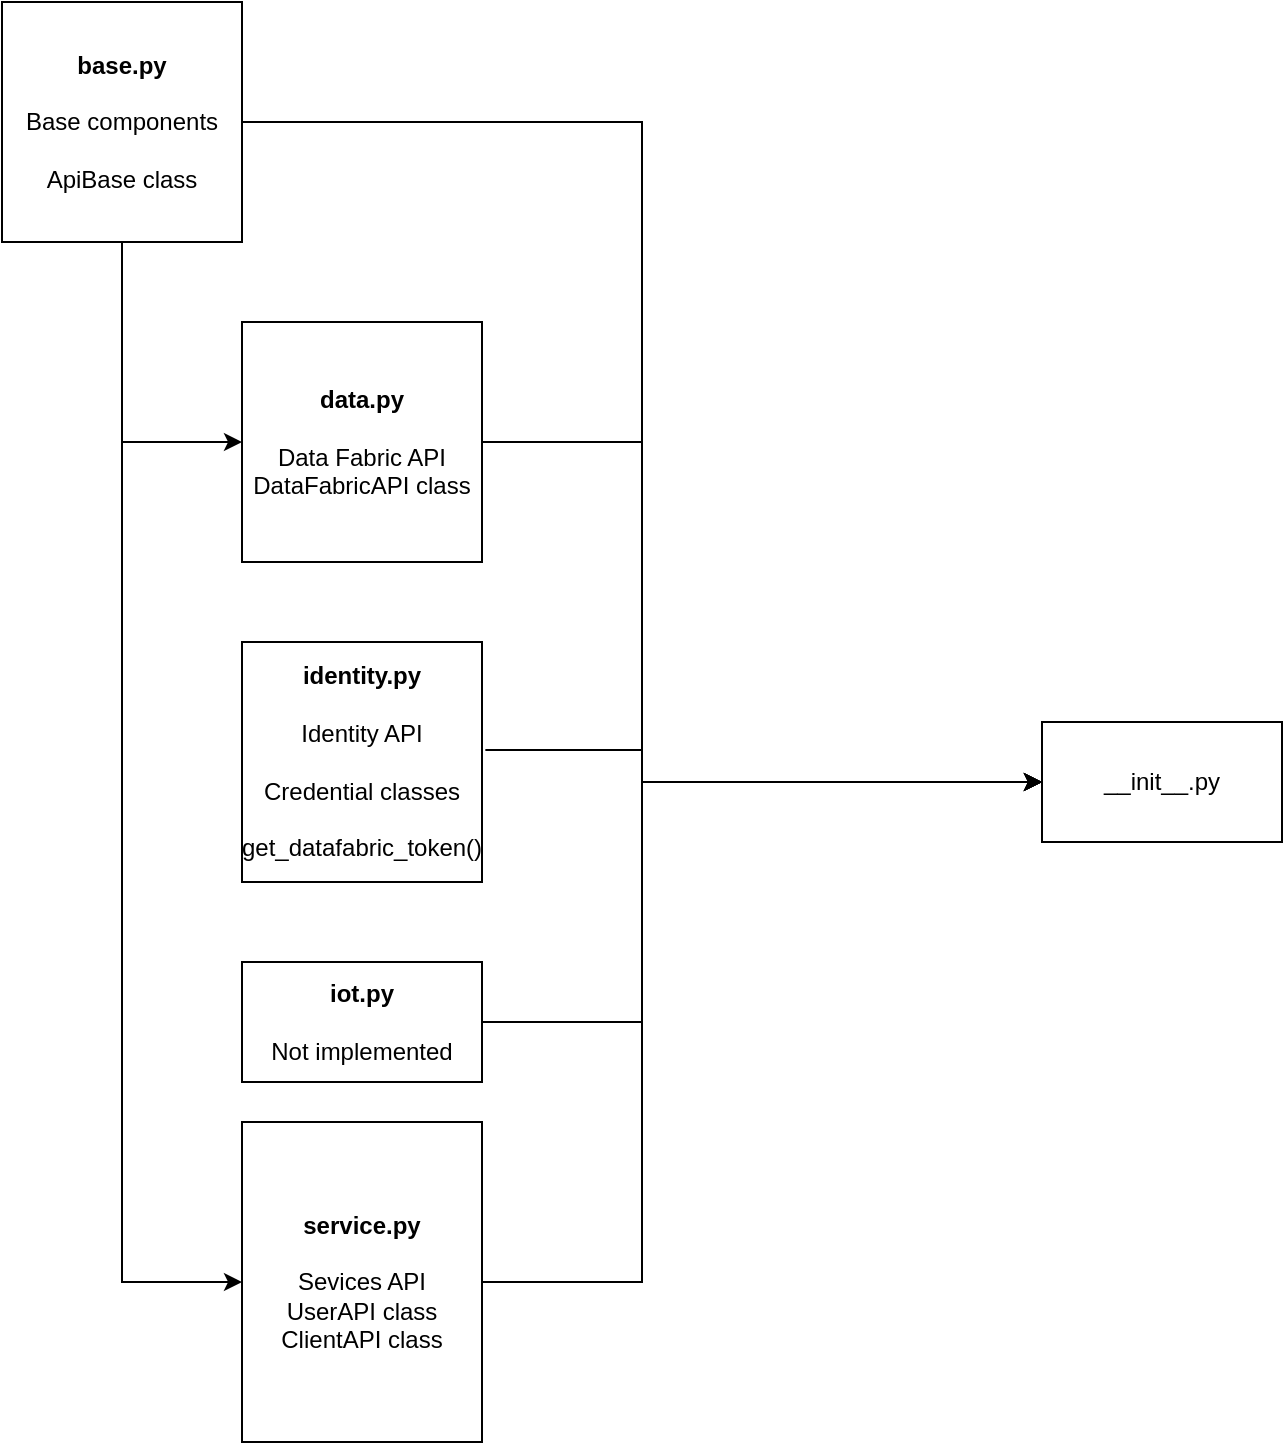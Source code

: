 <mxfile version="16.1.2" type="device" pages="2"><diagram id="jR9D7u1XutWcOKOyUxKB" name="Modules"><mxGraphModel dx="1422" dy="865" grid="1" gridSize="10" guides="1" tooltips="1" connect="1" arrows="1" fold="1" page="1" pageScale="1" pageWidth="1169" pageHeight="827" math="0" shadow="0"><root><mxCell id="0"/><mxCell id="1" parent="0"/><mxCell id="RJjDE9jbyZpXU0f223o4-1" value="__init__.py" style="rounded=0;whiteSpace=wrap;html=1;" parent="1" vertex="1"><mxGeometry x="800" y="400" width="120" height="60" as="geometry"/></mxCell><mxCell id="RJjDE9jbyZpXU0f223o4-2" value="&lt;b&gt;base.py&lt;/b&gt;&lt;br&gt;&lt;br&gt;Base components&lt;br&gt;&lt;br&gt;ApiBase class" style="rounded=0;whiteSpace=wrap;html=1;" parent="1" vertex="1"><mxGeometry x="280" y="40" width="120" height="120" as="geometry"/></mxCell><mxCell id="RJjDE9jbyZpXU0f223o4-3" value="&lt;b&gt;data.py&lt;br&gt;&lt;/b&gt;&lt;br&gt;Data Fabric API&lt;br&gt;DataFabricAPI class" style="rounded=0;whiteSpace=wrap;html=1;" parent="1" vertex="1"><mxGeometry x="400" y="200" width="120" height="120" as="geometry"/></mxCell><mxCell id="RJjDE9jbyZpXU0f223o4-4" value="&lt;b&gt;identity.py&lt;br&gt;&lt;/b&gt;&lt;br&gt;Identity API&lt;br&gt;&lt;br&gt;Credential classes&lt;br&gt;&lt;br&gt;get_datafabric_token()" style="rounded=0;whiteSpace=wrap;html=1;" parent="1" vertex="1"><mxGeometry x="400" y="360" width="120" height="120" as="geometry"/></mxCell><mxCell id="RJjDE9jbyZpXU0f223o4-5" value="&lt;b&gt;iot.py&lt;br&gt;&lt;/b&gt;&lt;br&gt;Not implemented" style="rounded=0;whiteSpace=wrap;html=1;" parent="1" vertex="1"><mxGeometry x="400" y="520" width="120" height="60" as="geometry"/></mxCell><mxCell id="RJjDE9jbyZpXU0f223o4-6" value="&lt;b&gt;service.py&lt;/b&gt;&lt;br&gt;&lt;br&gt;Sevices API&lt;br&gt;UserAPI class&lt;br&gt;ClientAPI class" style="rounded=0;whiteSpace=wrap;html=1;" parent="1" vertex="1"><mxGeometry x="400" y="600" width="120" height="160" as="geometry"/></mxCell><mxCell id="RJjDE9jbyZpXU0f223o4-7" value="" style="endArrow=classic;html=1;rounded=0;exitX=0.5;exitY=1;exitDx=0;exitDy=0;edgeStyle=orthogonalEdgeStyle;entryX=0;entryY=0.5;entryDx=0;entryDy=0;" parent="1" source="RJjDE9jbyZpXU0f223o4-2" target="RJjDE9jbyZpXU0f223o4-3" edge="1"><mxGeometry width="50" height="50" relative="1" as="geometry"><mxPoint x="420" y="170" as="sourcePoint"/><mxPoint x="510" y="290" as="targetPoint"/></mxGeometry></mxCell><mxCell id="RJjDE9jbyZpXU0f223o4-8" value="" style="endArrow=classic;html=1;rounded=0;entryX=0;entryY=0.5;entryDx=0;entryDy=0;edgeStyle=orthogonalEdgeStyle;" parent="1" target="RJjDE9jbyZpXU0f223o4-6" edge="1"><mxGeometry width="50" height="50" relative="1" as="geometry"><mxPoint x="340" y="160" as="sourcePoint"/><mxPoint x="330" y="590" as="targetPoint"/><Array as="points"><mxPoint x="340" y="680"/></Array></mxGeometry></mxCell><mxCell id="RJjDE9jbyZpXU0f223o4-9" value="" style="endArrow=classic;html=1;rounded=0;exitX=1;exitY=0.5;exitDx=0;exitDy=0;entryX=0;entryY=0.5;entryDx=0;entryDy=0;edgeStyle=orthogonalEdgeStyle;" parent="1" source="RJjDE9jbyZpXU0f223o4-2" target="RJjDE9jbyZpXU0f223o4-1" edge="1"><mxGeometry width="50" height="50" relative="1" as="geometry"><mxPoint x="450" y="460" as="sourcePoint"/><mxPoint x="500" y="410" as="targetPoint"/></mxGeometry></mxCell><mxCell id="RJjDE9jbyZpXU0f223o4-10" value="" style="endArrow=classic;html=1;rounded=0;exitX=1;exitY=0.5;exitDx=0;exitDy=0;entryX=0;entryY=0.5;entryDx=0;entryDy=0;edgeStyle=orthogonalEdgeStyle;" parent="1" source="RJjDE9jbyZpXU0f223o4-3" target="RJjDE9jbyZpXU0f223o4-1" edge="1"><mxGeometry width="50" height="50" relative="1" as="geometry"><mxPoint x="550" y="260" as="sourcePoint"/><mxPoint x="800" y="430" as="targetPoint"/><Array as="points"><mxPoint x="600" y="260"/><mxPoint x="600" y="430"/></Array></mxGeometry></mxCell><mxCell id="RJjDE9jbyZpXU0f223o4-11" value="" style="endArrow=classic;html=1;rounded=0;entryX=0;entryY=0.5;entryDx=0;entryDy=0;exitX=1.014;exitY=0.45;exitDx=0;exitDy=0;exitPerimeter=0;edgeStyle=elbowEdgeStyle;" parent="1" source="RJjDE9jbyZpXU0f223o4-4" target="RJjDE9jbyZpXU0f223o4-1" edge="1"><mxGeometry width="50" height="50" relative="1" as="geometry"><mxPoint x="550" y="450" as="sourcePoint"/><mxPoint x="500" y="490" as="targetPoint"/><Array as="points"><mxPoint x="600" y="430"/></Array></mxGeometry></mxCell><mxCell id="RJjDE9jbyZpXU0f223o4-12" value="" style="endArrow=classic;html=1;rounded=0;exitX=1;exitY=0.5;exitDx=0;exitDy=0;entryX=0;entryY=0.5;entryDx=0;entryDy=0;edgeStyle=orthogonalEdgeStyle;" parent="1" source="RJjDE9jbyZpXU0f223o4-5" target="RJjDE9jbyZpXU0f223o4-1" edge="1"><mxGeometry width="50" height="50" relative="1" as="geometry"><mxPoint x="450" y="540" as="sourcePoint"/><mxPoint x="500" y="490" as="targetPoint"/><Array as="points"><mxPoint x="600" y="550"/><mxPoint x="600" y="430"/></Array></mxGeometry></mxCell><mxCell id="RJjDE9jbyZpXU0f223o4-13" value="" style="endArrow=classic;html=1;rounded=0;exitX=1;exitY=0.5;exitDx=0;exitDy=0;edgeStyle=orthogonalEdgeStyle;" parent="1" source="RJjDE9jbyZpXU0f223o4-6" edge="1"><mxGeometry width="50" height="50" relative="1" as="geometry"><mxPoint x="450" y="540" as="sourcePoint"/><mxPoint x="800" y="430" as="targetPoint"/><Array as="points"><mxPoint x="600" y="680"/><mxPoint x="600" y="430"/></Array></mxGeometry></mxCell></root></mxGraphModel></diagram><diagram id="dPIooiQMipRy-mujLfuV" name="Classes"><mxGraphModel dx="1422" dy="865" grid="1" gridSize="10" guides="1" tooltips="1" connect="1" arrows="1" fold="1" page="1" pageScale="1" pageWidth="1169" pageHeight="827" math="0" shadow="0"><root><mxCell id="dr-oNVWP7SBfmhfu5ZPy-0"/><mxCell id="dr-oNVWP7SBfmhfu5ZPy-1" parent="dr-oNVWP7SBfmhfu5ZPy-0"/><mxCell id="PchkSbaTT-2_RTg9MLdF-0" value="ApiBase" style="swimlane;fontStyle=1;align=center;verticalAlign=top;childLayout=stackLayout;horizontal=1;startSize=40;horizontalStack=0;resizeParent=1;resizeParentMax=0;resizeLast=0;collapsible=1;marginBottom=0;" parent="dr-oNVWP7SBfmhfu5ZPy-1" vertex="1"><mxGeometry x="80" y="40" width="160" height="310" as="geometry"/></mxCell><mxCell id="PchkSbaTT-2_RTg9MLdF-1" value="credential: Any&#10;subscription_key: Any&#10;scopes: list[Any]&#10;_session&#10;_headers&#10;connected()&#10;session()&#10;default_headers()" style="text;strokeColor=none;fillColor=none;align=left;verticalAlign=top;spacingLeft=4;spacingRight=4;overflow=hidden;rotatable=0;points=[[0,0.5],[1,0.5]];portConstraint=eastwest;" parent="PchkSbaTT-2_RTg9MLdF-0" vertex="1"><mxGeometry y="40" width="160" height="140" as="geometry"/></mxCell><mxCell id="PchkSbaTT-2_RTg9MLdF-2" value="" style="line;strokeWidth=1;fillColor=none;align=left;verticalAlign=middle;spacingTop=-1;spacingLeft=3;spacingRight=3;rotatable=0;labelPosition=right;points=[];portConstraint=eastwest;" parent="PchkSbaTT-2_RTg9MLdF-0" vertex="1"><mxGeometry y="180" width="160" height="8" as="geometry"/></mxCell><mxCell id="PchkSbaTT-2_RTg9MLdF-3" value="__aenter__()&#10;__aexit__()&#10;connect()&#10;disconnect()" style="text;strokeColor=none;fillColor=none;align=left;verticalAlign=top;spacingLeft=4;spacingRight=4;overflow=hidden;rotatable=0;points=[[0,0.5],[1,0.5]];portConstraint=eastwest;" parent="PchkSbaTT-2_RTg9MLdF-0" vertex="1"><mxGeometry y="188" width="160" height="122" as="geometry"/></mxCell><mxCell id="AldQXxgQFRPXFpeRg281-0" value="DataFabricAPI" style="swimlane;fontStyle=1;align=center;verticalAlign=top;childLayout=stackLayout;horizontal=1;startSize=26;horizontalStack=0;resizeParent=1;resizeParentMax=0;resizeLast=0;collapsible=1;marginBottom=0;" parent="dr-oNVWP7SBfmhfu5ZPy-1" vertex="1"><mxGeometry x="320" y="250" width="170" height="560" as="geometry"/></mxCell><mxCell id="AldQXxgQFRPXFpeRg281-1" value="API_ROOT&#10;url()" style="text;strokeColor=none;fillColor=none;align=left;verticalAlign=top;spacingLeft=4;spacingRight=4;overflow=hidden;rotatable=0;points=[[0,0.5],[1,0.5]];portConstraint=eastwest;" parent="AldQXxgQFRPXFpeRg281-0" vertex="1"><mxGeometry y="26" width="170" height="64" as="geometry"/></mxCell><mxCell id="AldQXxgQFRPXFpeRg281-2" value="" style="line;strokeWidth=1;fillColor=none;align=left;verticalAlign=middle;spacingTop=-1;spacingLeft=3;spacingRight=3;rotatable=0;labelPosition=right;points=[];portConstraint=eastwest;" parent="AldQXxgQFRPXFpeRg281-0" vertex="1"><mxGeometry y="90" width="170" height="8" as="geometry"/></mxCell><mxCell id="AldQXxgQFRPXFpeRg281-3" value="get_current_application()&#10;get_application()&#10;* add_application()&#10;update_application_role()&#10;* get_groups()&#10;* add_group()&#10;* get_group()&#10;* update_group()&#10;* delete_group()&#10;get_keytemplates()&#10;get_ledger()&#10;get_best_access()&#10;get_accesses()&#10;get_access_df()&#10;* share_access()&#10;* revoke_access()&#10;get_sas()&#10;get_sas_new()&#10;get_sas_cached()&#10;_access_levels()&#10;* get_data_stewards()&#10;* get_data_stewards_df()&#10;* delegate_data_steward()&#10;* delete_data_steward()&#10;* transfer_ownership()&#10;* get_tags()&#10;* add_tags()&#10;* get_shared_users()&#10;* get_current_user()&#10;* get_user()&#10;get_container()" style="text;strokeColor=none;fillColor=none;align=left;verticalAlign=top;spacingLeft=4;spacingRight=4;overflow=hidden;rotatable=0;points=[[0,0.5],[1,0.5]];portConstraint=eastwest;" parent="AldQXxgQFRPXFpeRg281-0" vertex="1"><mxGeometry y="98" width="170" height="462" as="geometry"/></mxCell><mxCell id="uQ9R8OrQhd2J6UXtUYUI-0" value="UserAPI" style="swimlane;fontStyle=1;align=center;verticalAlign=top;childLayout=stackLayout;horizontal=1;startSize=26;horizontalStack=0;resizeParent=1;resizeParentMax=0;resizeLast=0;collapsible=1;marginBottom=0;" parent="dr-oNVWP7SBfmhfu5ZPy-1" vertex="1"><mxGeometry x="370" y="130" width="160" height="86" as="geometry"/></mxCell><mxCell id="uQ9R8OrQhd2J6UXtUYUI-1" value="+ field: type" style="text;strokeColor=none;fillColor=none;align=left;verticalAlign=top;spacingLeft=4;spacingRight=4;overflow=hidden;rotatable=0;points=[[0,0.5],[1,0.5]];portConstraint=eastwest;" parent="uQ9R8OrQhd2J6UXtUYUI-0" vertex="1"><mxGeometry y="26" width="160" height="26" as="geometry"/></mxCell><mxCell id="uQ9R8OrQhd2J6UXtUYUI-2" value="" style="line;strokeWidth=1;fillColor=none;align=left;verticalAlign=middle;spacingTop=-1;spacingLeft=3;spacingRight=3;rotatable=0;labelPosition=right;points=[];portConstraint=eastwest;" parent="uQ9R8OrQhd2J6UXtUYUI-0" vertex="1"><mxGeometry y="52" width="160" height="8" as="geometry"/></mxCell><mxCell id="uQ9R8OrQhd2J6UXtUYUI-3" value="+ method(type): type" style="text;strokeColor=none;fillColor=none;align=left;verticalAlign=top;spacingLeft=4;spacingRight=4;overflow=hidden;rotatable=0;points=[[0,0.5],[1,0.5]];portConstraint=eastwest;" parent="uQ9R8OrQhd2J6UXtUYUI-0" vertex="1"><mxGeometry y="60" width="160" height="26" as="geometry"/></mxCell><mxCell id="uQ9R8OrQhd2J6UXtUYUI-4" value="Extends" style="endArrow=block;endSize=16;endFill=0;html=1;rounded=0;exitX=0.5;exitY=0;exitDx=0;exitDy=0;edgeStyle=orthogonalEdgeStyle;" parent="dr-oNVWP7SBfmhfu5ZPy-1" source="AldQXxgQFRPXFpeRg281-0" target="PchkSbaTT-2_RTg9MLdF-0" edge="1"><mxGeometry width="160" relative="1" as="geometry"><mxPoint x="500" y="340" as="sourcePoint"/><mxPoint x="220" y="210" as="targetPoint"/><Array as="points"><mxPoint x="280" y="250"/><mxPoint x="280" y="400"/><mxPoint x="160" y="400"/></Array></mxGeometry></mxCell><mxCell id="uQ9R8OrQhd2J6UXtUYUI-5" value="Extends" style="endArrow=block;endSize=16;endFill=0;html=1;rounded=0;exitX=0.5;exitY=0;exitDx=0;exitDy=0;edgeStyle=orthogonalEdgeStyle;entryX=1;entryY=0.25;entryDx=0;entryDy=0;" parent="dr-oNVWP7SBfmhfu5ZPy-1" source="uQ9R8OrQhd2J6UXtUYUI-0" target="PchkSbaTT-2_RTg9MLdF-0" edge="1"><mxGeometry width="160" relative="1" as="geometry"><mxPoint x="450" y="264" as="sourcePoint"/><mxPoint x="350" y="60" as="targetPoint"/></mxGeometry></mxCell><mxCell id="PHtucyz6b4MNcvJ4kAOA-0" value="Credential" style="swimlane;fontStyle=1;align=center;verticalAlign=top;childLayout=stackLayout;horizontal=1;startSize=26;horizontalStack=0;resizeParent=1;resizeParentMax=0;resizeLast=0;collapsible=1;marginBottom=0;" parent="dr-oNVWP7SBfmhfu5ZPy-1" vertex="1"><mxGeometry x="750" y="79" width="160" height="86" as="geometry"/></mxCell><mxCell id="PHtucyz6b4MNcvJ4kAOA-1" value="service: Any" style="text;strokeColor=none;fillColor=none;align=left;verticalAlign=top;spacingLeft=4;spacingRight=4;overflow=hidden;rotatable=0;points=[[0,0.5],[1,0.5]];portConstraint=eastwest;" parent="PHtucyz6b4MNcvJ4kAOA-0" vertex="1"><mxGeometry y="26" width="160" height="26" as="geometry"/></mxCell><mxCell id="PHtucyz6b4MNcvJ4kAOA-2" value="" style="line;strokeWidth=1;fillColor=none;align=left;verticalAlign=middle;spacingTop=-1;spacingLeft=3;spacingRight=3;rotatable=0;labelPosition=right;points=[];portConstraint=eastwest;" parent="PHtucyz6b4MNcvJ4kAOA-0" vertex="1"><mxGeometry y="52" width="160" height="8" as="geometry"/></mxCell><mxCell id="PHtucyz6b4MNcvJ4kAOA-3" value="get_token()" style="text;strokeColor=none;fillColor=none;align=left;verticalAlign=top;spacingLeft=4;spacingRight=4;overflow=hidden;rotatable=0;points=[[0,0.5],[1,0.5]];portConstraint=eastwest;" parent="PHtucyz6b4MNcvJ4kAOA-0" vertex="1"><mxGeometry y="60" width="160" height="26" as="geometry"/></mxCell><mxCell id="PHtucyz6b4MNcvJ4kAOA-4" value="ClientSecretCredential" style="swimlane;fontStyle=1;align=center;verticalAlign=top;childLayout=stackLayout;horizontal=1;startSize=26;horizontalStack=0;resizeParent=1;resizeParentMax=0;resizeLast=0;collapsible=1;marginBottom=0;" parent="dr-oNVWP7SBfmhfu5ZPy-1" vertex="1"><mxGeometry x="840" y="280" width="160" height="134" as="geometry"/></mxCell><mxCell id="PHtucyz6b4MNcvJ4kAOA-5" value="client_id: (str)&#10;client_secret: (str)&#10;resource" style="text;strokeColor=none;fillColor=none;align=left;verticalAlign=top;spacingLeft=4;spacingRight=4;overflow=hidden;rotatable=0;points=[[0,0.5],[1,0.5]];portConstraint=eastwest;" parent="PHtucyz6b4MNcvJ4kAOA-4" vertex="1"><mxGeometry y="26" width="160" height="74" as="geometry"/></mxCell><mxCell id="PHtucyz6b4MNcvJ4kAOA-6" value="" style="line;strokeWidth=1;fillColor=none;align=left;verticalAlign=middle;spacingTop=-1;spacingLeft=3;spacingRight=3;rotatable=0;labelPosition=right;points=[];portConstraint=eastwest;" parent="PHtucyz6b4MNcvJ4kAOA-4" vertex="1"><mxGeometry y="100" width="160" height="8" as="geometry"/></mxCell><mxCell id="PHtucyz6b4MNcvJ4kAOA-7" value="get_token()" style="text;strokeColor=none;fillColor=none;align=left;verticalAlign=top;spacingLeft=4;spacingRight=4;overflow=hidden;rotatable=0;points=[[0,0.5],[1,0.5]];portConstraint=eastwest;" parent="PHtucyz6b4MNcvJ4kAOA-4" vertex="1"><mxGeometry y="108" width="160" height="26" as="geometry"/></mxCell><mxCell id="PHtucyz6b4MNcvJ4kAOA-8" value="Extends" style="endArrow=block;endSize=16;endFill=0;html=1;rounded=0;exitX=0.5;exitY=0;exitDx=0;exitDy=0;entryX=0.5;entryY=1.128;entryDx=0;entryDy=0;entryPerimeter=0;edgeStyle=orthogonalEdgeStyle;" parent="dr-oNVWP7SBfmhfu5ZPy-1" source="PHtucyz6b4MNcvJ4kAOA-4" target="PHtucyz6b4MNcvJ4kAOA-3" edge="1"><mxGeometry width="160" relative="1" as="geometry"><mxPoint x="540" y="300" as="sourcePoint"/><mxPoint x="700" y="300" as="targetPoint"/><Array as="points"><mxPoint x="920" y="210"/><mxPoint x="830" y="210"/></Array></mxGeometry></mxCell><mxCell id="PHtucyz6b4MNcvJ4kAOA-9" value="InteractiveBrowserCredential" style="swimlane;fontStyle=1;align=center;verticalAlign=top;childLayout=stackLayout;horizontal=1;startSize=26;horizontalStack=0;resizeParent=1;resizeParentMax=0;resizeLast=0;collapsible=1;marginBottom=0;" parent="dr-oNVWP7SBfmhfu5ZPy-1" vertex="1"><mxGeometry x="610" y="280" width="180" height="170" as="geometry"/></mxCell><mxCell id="PHtucyz6b4MNcvJ4kAOA-10" value="client_id: (str)&#10;redirect_uri: (str)&#10;" style="text;strokeColor=none;fillColor=none;align=left;verticalAlign=top;spacingLeft=4;spacingRight=4;overflow=hidden;rotatable=0;points=[[0,0.5],[1,0.5]];portConstraint=eastwest;" parent="PHtucyz6b4MNcvJ4kAOA-9" vertex="1"><mxGeometry y="26" width="180" height="64" as="geometry"/></mxCell><mxCell id="PHtucyz6b4MNcvJ4kAOA-11" value="" style="line;strokeWidth=1;fillColor=none;align=left;verticalAlign=middle;spacingTop=-1;spacingLeft=3;spacingRight=3;rotatable=0;labelPosition=right;points=[];portConstraint=eastwest;" parent="PHtucyz6b4MNcvJ4kAOA-9" vertex="1"><mxGeometry y="90" width="180" height="8" as="geometry"/></mxCell><mxCell id="PHtucyz6b4MNcvJ4kAOA-12" value="get_token()&#10;_make_server()&#10;" style="text;strokeColor=none;fillColor=none;align=left;verticalAlign=top;spacingLeft=4;spacingRight=4;overflow=hidden;rotatable=0;points=[[0,0.5],[1,0.5]];portConstraint=eastwest;" parent="PHtucyz6b4MNcvJ4kAOA-9" vertex="1"><mxGeometry y="98" width="180" height="72" as="geometry"/></mxCell><mxCell id="PHtucyz6b4MNcvJ4kAOA-16" value="Extends" style="endArrow=block;endSize=16;endFill=0;html=1;rounded=0;exitX=0.5;exitY=0;exitDx=0;exitDy=0;edgeStyle=orthogonalEdgeStyle;entryX=0.005;entryY=0.138;entryDx=0;entryDy=0;entryPerimeter=0;" parent="dr-oNVWP7SBfmhfu5ZPy-1" source="PHtucyz6b4MNcvJ4kAOA-9" target="PHtucyz6b4MNcvJ4kAOA-0" edge="1"><mxGeometry width="160" relative="1" as="geometry"><mxPoint x="740" y="210" as="sourcePoint"/><mxPoint x="720" y="170" as="targetPoint"/></mxGeometry></mxCell><mxCell id="PHtucyz6b4MNcvJ4kAOA-17" value="AuthCodeReirectHandler" style="swimlane;fontStyle=1;align=center;verticalAlign=top;childLayout=stackLayout;horizontal=1;startSize=26;horizontalStack=0;resizeParent=1;resizeParentMax=0;resizeLast=0;collapsible=1;marginBottom=0;" parent="dr-oNVWP7SBfmhfu5ZPy-1" vertex="1"><mxGeometry x="560" y="560" width="160" height="86" as="geometry"/></mxCell><mxCell id="PHtucyz6b4MNcvJ4kAOA-18" value="+ field: type" style="text;strokeColor=none;fillColor=none;align=left;verticalAlign=top;spacingLeft=4;spacingRight=4;overflow=hidden;rotatable=0;points=[[0,0.5],[1,0.5]];portConstraint=eastwest;" parent="PHtucyz6b4MNcvJ4kAOA-17" vertex="1"><mxGeometry y="26" width="160" height="26" as="geometry"/></mxCell><mxCell id="PHtucyz6b4MNcvJ4kAOA-19" value="" style="line;strokeWidth=1;fillColor=none;align=left;verticalAlign=middle;spacingTop=-1;spacingLeft=3;spacingRight=3;rotatable=0;labelPosition=right;points=[];portConstraint=eastwest;" parent="PHtucyz6b4MNcvJ4kAOA-17" vertex="1"><mxGeometry y="52" width="160" height="8" as="geometry"/></mxCell><mxCell id="PHtucyz6b4MNcvJ4kAOA-20" value="do_GET()" style="text;strokeColor=none;fillColor=none;align=left;verticalAlign=top;spacingLeft=4;spacingRight=4;overflow=hidden;rotatable=0;points=[[0,0.5],[1,0.5]];portConstraint=eastwest;" parent="PHtucyz6b4MNcvJ4kAOA-17" vertex="1"><mxGeometry y="60" width="160" height="26" as="geometry"/></mxCell></root></mxGraphModel></diagram></mxfile>